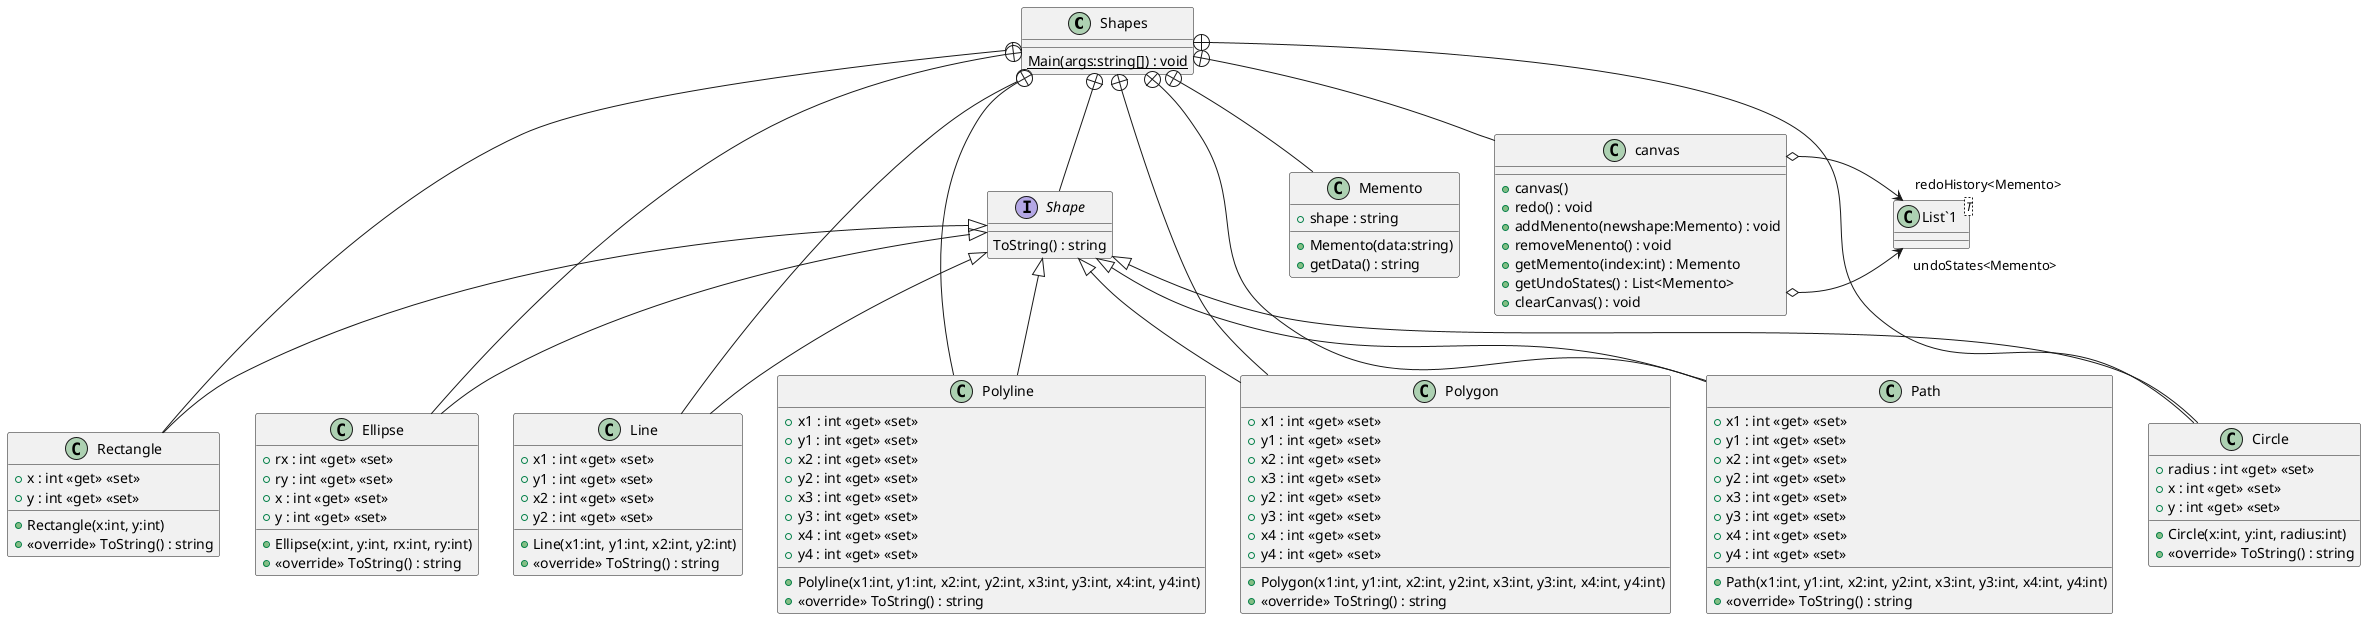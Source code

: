 @startuml
class Shapes {
    {static} Main(args:string[]) : void
}
interface Shape {
    ToString() : string
}
class Circle {
    + radius : int <<get>> <<set>>
    + x : int <<get>> <<set>>
    + y : int <<get>> <<set>>
    + Circle(x:int, y:int, radius:int)
    + <<override>> ToString() : string
}
class Rectangle {
    + x : int <<get>> <<set>>
    + y : int <<get>> <<set>>
    + Rectangle(x:int, y:int)
    + <<override>> ToString() : string
}
class Ellipse {
    + rx : int <<get>> <<set>>
    + ry : int <<get>> <<set>>
    + x : int <<get>> <<set>>
    + y : int <<get>> <<set>>
    + Ellipse(x:int, y:int, rx:int, ry:int)
    + <<override>> ToString() : string
}
class Line {
    + x1 : int <<get>> <<set>>
    + y1 : int <<get>> <<set>>
    + x2 : int <<get>> <<set>>
    + y2 : int <<get>> <<set>>
    + Line(x1:int, y1:int, x2:int, y2:int)
    + <<override>> ToString() : string
}
class Polyline {
    + x1 : int <<get>> <<set>>
    + y1 : int <<get>> <<set>>
    + x2 : int <<get>> <<set>>
    + y2 : int <<get>> <<set>>
    + x3 : int <<get>> <<set>>
    + y3 : int <<get>> <<set>>
    + x4 : int <<get>> <<set>>
    + y4 : int <<get>> <<set>>
    + Polyline(x1:int, y1:int, x2:int, y2:int, x3:int, y3:int, x4:int, y4:int)
    + <<override>> ToString() : string
}
class Polygon {
    + x1 : int <<get>> <<set>>
    + y1 : int <<get>> <<set>>
    + x2 : int <<get>> <<set>>
    + x3 : int <<get>> <<set>>
    + y2 : int <<get>> <<set>>
    + y3 : int <<get>> <<set>>
    + x4 : int <<get>> <<set>>
    + y4 : int <<get>> <<set>>
    + Polygon(x1:int, y1:int, x2:int, y2:int, x3:int, y3:int, x4:int, y4:int)
    + <<override>> ToString() : string
}
class Path {
    + x1 : int <<get>> <<set>>
    + y1 : int <<get>> <<set>>
    + x2 : int <<get>> <<set>>
    + y2 : int <<get>> <<set>>
    + x3 : int <<get>> <<set>>
    + y3 : int <<get>> <<set>>
    + x4 : int <<get>> <<set>>
    + y4 : int <<get>> <<set>>
    + Path(x1:int, y1:int, x2:int, y2:int, x3:int, y3:int, x4:int, y4:int)
    + <<override>> ToString() : string
}
class Memento {
    + shape : string
    + Memento(data:string)
    + getData() : string
}
class canvas {
    + canvas()
    + redo() : void
    + addMenento(newshape:Memento) : void
    + removeMenento() : void
    + getMemento(index:int) : Memento
    + getUndoStates() : List<Memento>
    + clearCanvas() : void
}
class "List`1"<T> {
}
Shapes +-- Shape
Shapes +-- Circle
Shape <|-- Circle
Shapes +-- Rectangle
Shape <|-- Rectangle
Shapes +-- Ellipse
Shape <|-- Ellipse
Shapes +-- Line
Shape <|-- Line
Shapes +-- Polyline
Shape <|-- Polyline
Shapes +-- Polygon
Shape <|-- Polygon
Shapes +-- Path
Shape <|-- Path
Shapes +-- Memento
Shapes +-- canvas
canvas o-> "undoStates<Memento>" "List`1"
canvas o-> "redoHistory<Memento>" "List`1"
@enduml
